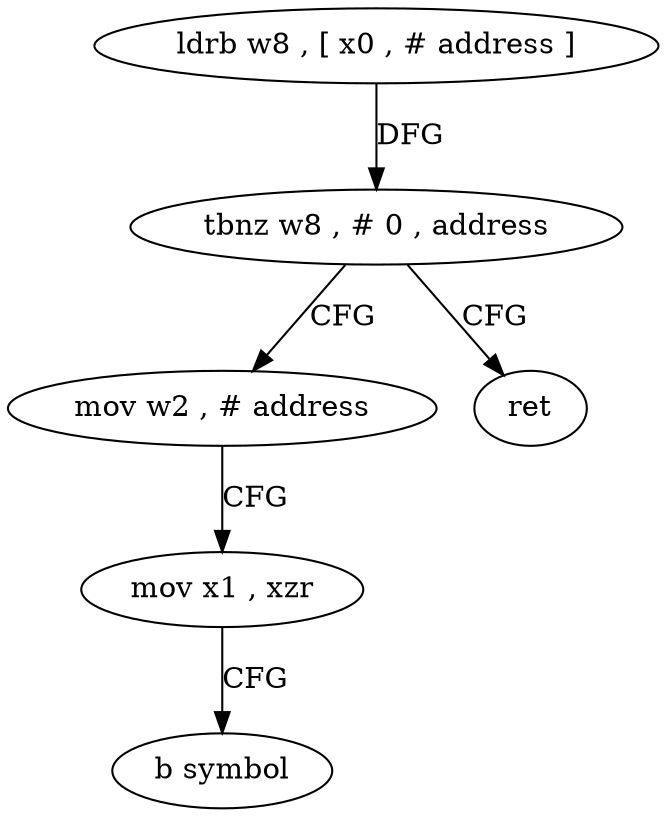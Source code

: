 digraph "func" {
"4217460" [label = "ldrb w8 , [ x0 , # address ]" ]
"4217464" [label = "tbnz w8 , # 0 , address" ]
"4217472" [label = "mov w2 , # address" ]
"4217468" [label = "ret" ]
"4217476" [label = "mov x1 , xzr" ]
"4217480" [label = "b symbol" ]
"4217460" -> "4217464" [ label = "DFG" ]
"4217464" -> "4217472" [ label = "CFG" ]
"4217464" -> "4217468" [ label = "CFG" ]
"4217472" -> "4217476" [ label = "CFG" ]
"4217476" -> "4217480" [ label = "CFG" ]
}
